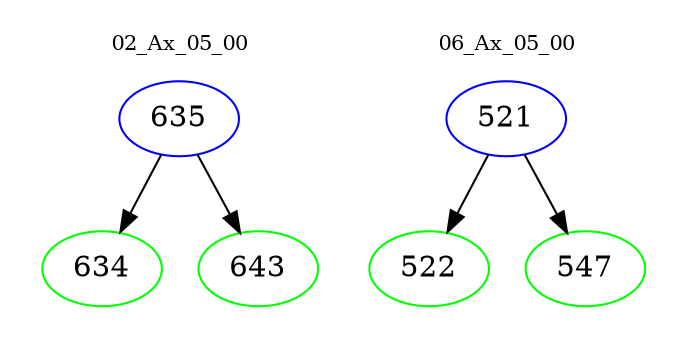 digraph{
subgraph cluster_0 {
color = white
label = "02_Ax_05_00";
fontsize=10;
T0_635 [label="635", color="blue"]
T0_635 -> T0_634 [color="black"]
T0_634 [label="634", color="green"]
T0_635 -> T0_643 [color="black"]
T0_643 [label="643", color="green"]
}
subgraph cluster_1 {
color = white
label = "06_Ax_05_00";
fontsize=10;
T1_521 [label="521", color="blue"]
T1_521 -> T1_522 [color="black"]
T1_522 [label="522", color="green"]
T1_521 -> T1_547 [color="black"]
T1_547 [label="547", color="green"]
}
}
